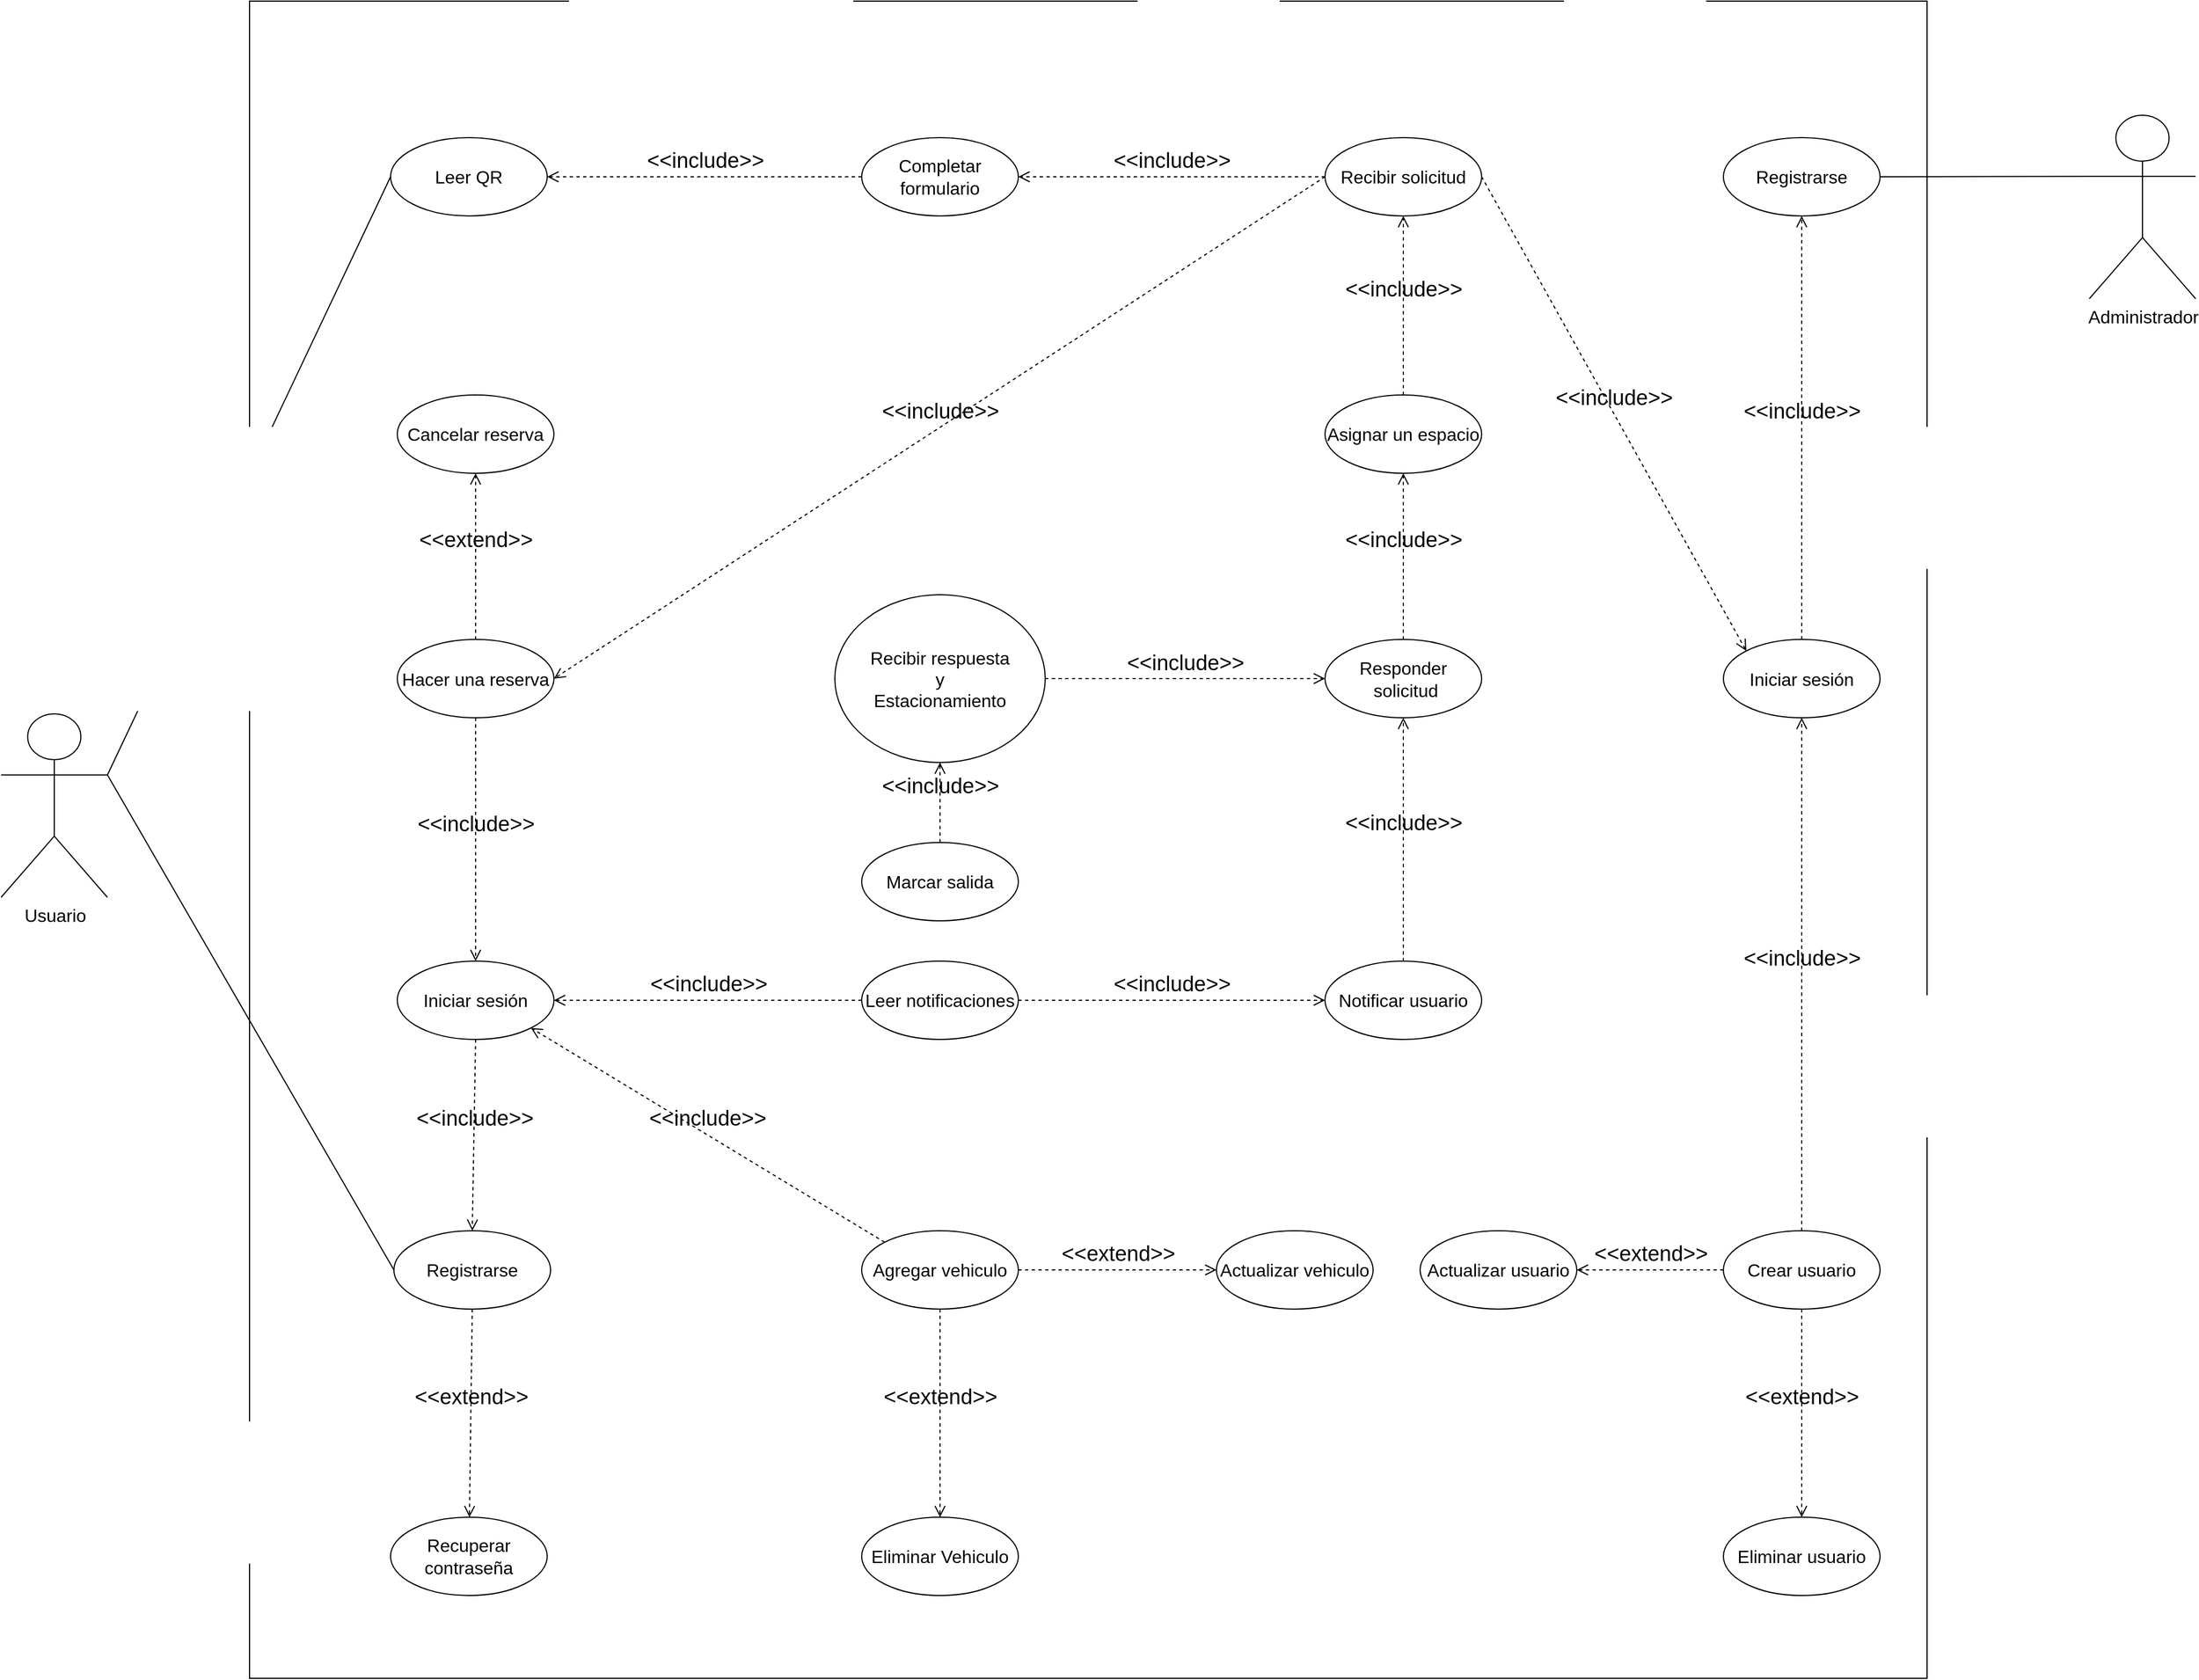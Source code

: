 <mxfile version="21.6.8" type="device">
  <diagram name="Page-1" id="sCGw7phK-zgB-_2abvo_">
    <mxGraphModel dx="3356" dy="2007" grid="0" gridSize="10" guides="1" tooltips="1" connect="1" arrows="1" fold="1" page="0" pageScale="1" pageWidth="850" pageHeight="1100" math="0" shadow="0">
      <root>
        <mxCell id="0" />
        <mxCell id="1" parent="0" />
        <mxCell id="3r9I_HskYK1-sV6CzDRx-7" value="" style="whiteSpace=wrap;html=1;aspect=fixed;fontSize=16;rotation=-90;" parent="1" vertex="1">
          <mxGeometry x="-394" y="-178" width="1499" height="1499" as="geometry" />
        </mxCell>
        <mxCell id="3r9I_HskYK1-sV6CzDRx-1" value="Usuario" style="shape=umlActor;verticalLabelPosition=bottom;verticalAlign=top;html=1;outlineConnect=0;fontSize=16;" parent="1" vertex="1">
          <mxGeometry x="-616" y="459" width="95" height="164" as="geometry" />
        </mxCell>
        <mxCell id="3r9I_HskYK1-sV6CzDRx-10" value="Iniciar sesión" style="ellipse;whiteSpace=wrap;html=1;fontSize=16;" parent="1" vertex="1">
          <mxGeometry x="-262" y="680" width="140" height="70" as="geometry" />
        </mxCell>
        <mxCell id="Sdun9n4tAFQy5fJug8Cu-10" style="edgeStyle=none;curved=1;rounded=0;orthogonalLoop=1;jettySize=auto;html=1;exitX=0;exitY=0.5;exitDx=0;exitDy=0;entryX=1;entryY=0.333;entryDx=0;entryDy=0;entryPerimeter=0;fontSize=12;startSize=8;endSize=8;endArrow=none;endFill=0;" parent="1" source="3r9I_HskYK1-sV6CzDRx-12" target="3r9I_HskYK1-sV6CzDRx-1" edge="1">
          <mxGeometry relative="1" as="geometry">
            <mxPoint x="-595" y="443.667" as="targetPoint" />
          </mxGeometry>
        </mxCell>
        <mxCell id="3r9I_HskYK1-sV6CzDRx-12" value="Registrarse" style="ellipse;whiteSpace=wrap;html=1;fontSize=16;" parent="1" vertex="1">
          <mxGeometry x="-265" y="921" width="140" height="70" as="geometry" />
        </mxCell>
        <mxCell id="3r9I_HskYK1-sV6CzDRx-13" value="Completar formulario" style="ellipse;whiteSpace=wrap;html=1;fontSize=16;" parent="1" vertex="1">
          <mxGeometry x="153" y="-56" width="140" height="70" as="geometry" />
        </mxCell>
        <mxCell id="3r9I_HskYK1-sV6CzDRx-14" value="Cancelar reserva" style="ellipse;whiteSpace=wrap;html=1;fontSize=16;" parent="1" vertex="1">
          <mxGeometry x="-262" y="174" width="140" height="70" as="geometry" />
        </mxCell>
        <mxCell id="3r9I_HskYK1-sV6CzDRx-15" value="Marcar salida" style="ellipse;whiteSpace=wrap;html=1;fontSize=16;" parent="1" vertex="1">
          <mxGeometry x="153" y="574" width="140" height="70" as="geometry" />
        </mxCell>
        <mxCell id="Sdun9n4tAFQy5fJug8Cu-1" value="Responder&lt;br&gt;&amp;nbsp;solicitud" style="ellipse;whiteSpace=wrap;html=1;fontSize=16;" parent="1" vertex="1">
          <mxGeometry x="567" y="392.5" width="140" height="70" as="geometry" />
        </mxCell>
        <mxCell id="Sdun9n4tAFQy5fJug8Cu-2" value="Asignar un espacio" style="ellipse;whiteSpace=wrap;html=1;fontSize=16;" parent="1" vertex="1">
          <mxGeometry x="567" y="174" width="140" height="70" as="geometry" />
        </mxCell>
        <mxCell id="Sdun9n4tAFQy5fJug8Cu-11" style="edgeStyle=none;curved=1;rounded=0;orthogonalLoop=1;jettySize=auto;html=1;exitX=0;exitY=0.5;exitDx=0;exitDy=0;fontSize=12;startSize=8;endSize=8;endArrow=none;endFill=0;entryX=1;entryY=0.333;entryDx=0;entryDy=0;entryPerimeter=0;" parent="1" source="Sdun9n4tAFQy5fJug8Cu-7" target="3r9I_HskYK1-sV6CzDRx-1" edge="1">
          <mxGeometry relative="1" as="geometry">
            <mxPoint x="-595" y="443.667" as="targetPoint" />
          </mxGeometry>
        </mxCell>
        <mxCell id="Sdun9n4tAFQy5fJug8Cu-7" value="Leer QR" style="ellipse;whiteSpace=wrap;html=1;fontSize=16;" parent="1" vertex="1">
          <mxGeometry x="-268" y="-56" width="140" height="70" as="geometry" />
        </mxCell>
        <mxCell id="Sdun9n4tAFQy5fJug8Cu-18" value="Actualizar vehiculo" style="ellipse;whiteSpace=wrap;html=1;fontSize=16;" parent="1" vertex="1">
          <mxGeometry x="470" y="921" width="140" height="70" as="geometry" />
        </mxCell>
        <mxCell id="Sdun9n4tAFQy5fJug8Cu-19" value="Agregar vehiculo" style="ellipse;whiteSpace=wrap;html=1;fontSize=16;" parent="1" vertex="1">
          <mxGeometry x="153" y="921" width="140" height="70" as="geometry" />
        </mxCell>
        <mxCell id="Sdun9n4tAFQy5fJug8Cu-20" value="Eliminar Vehiculo" style="ellipse;whiteSpace=wrap;html=1;fontSize=16;" parent="1" vertex="1">
          <mxGeometry x="153" y="1177" width="140" height="70" as="geometry" />
        </mxCell>
        <mxCell id="Sdun9n4tAFQy5fJug8Cu-21" value="Hacer una reserva" style="ellipse;whiteSpace=wrap;html=1;fontSize=16;" parent="1" vertex="1">
          <mxGeometry x="-262" y="392.5" width="140" height="70" as="geometry" />
        </mxCell>
        <mxCell id="Sdun9n4tAFQy5fJug8Cu-29" value="Recibir respuesta&lt;br&gt;y&lt;br&gt;Estacionamiento" style="ellipse;whiteSpace=wrap;html=1;fontSize=16;" parent="1" vertex="1">
          <mxGeometry x="129" y="352.5" width="188" height="150" as="geometry" />
        </mxCell>
        <mxCell id="Sdun9n4tAFQy5fJug8Cu-36" value="Recibir solicitud" style="ellipse;whiteSpace=wrap;html=1;fontSize=16;" parent="1" vertex="1">
          <mxGeometry x="567" y="-56" width="140" height="70" as="geometry" />
        </mxCell>
        <mxCell id="Eo5A3t7CTS06iUuFmu2q-1" value="Notificar usuario" style="ellipse;whiteSpace=wrap;html=1;fontSize=16;" parent="1" vertex="1">
          <mxGeometry x="567" y="680" width="140" height="70" as="geometry" />
        </mxCell>
        <mxCell id="Eo5A3t7CTS06iUuFmu2q-4" value="Leer notificaciones" style="ellipse;whiteSpace=wrap;html=1;fontSize=16;" parent="1" vertex="1">
          <mxGeometry x="153" y="680" width="140" height="70" as="geometry" />
        </mxCell>
        <mxCell id="4u-c6tjxkzKbfbHlgSew-14" value="Iniciar sesión" style="ellipse;whiteSpace=wrap;html=1;fontSize=16;" parent="1" vertex="1">
          <mxGeometry x="923" y="392.5" width="140" height="70" as="geometry" />
        </mxCell>
        <mxCell id="4u-c6tjxkzKbfbHlgSew-15" value="Registrarse" style="ellipse;whiteSpace=wrap;html=1;fontSize=16;" parent="1" vertex="1">
          <mxGeometry x="923" y="-56" width="140" height="70" as="geometry" />
        </mxCell>
        <mxCell id="4u-c6tjxkzKbfbHlgSew-16" value="Recuperar contraseña" style="ellipse;whiteSpace=wrap;html=1;fontSize=16;" parent="1" vertex="1">
          <mxGeometry x="-268" y="1177" width="140" height="70" as="geometry" />
        </mxCell>
        <mxCell id="4u-c6tjxkzKbfbHlgSew-45" style="edgeStyle=none;curved=1;rounded=0;orthogonalLoop=1;jettySize=auto;html=1;exitX=0;exitY=0.333;exitDx=0;exitDy=0;exitPerimeter=0;entryX=1;entryY=0.5;entryDx=0;entryDy=0;fontSize=12;startSize=8;endSize=8;endArrow=none;endFill=0;" parent="1" source="4u-c6tjxkzKbfbHlgSew-42" target="4u-c6tjxkzKbfbHlgSew-15" edge="1">
          <mxGeometry relative="1" as="geometry" />
        </mxCell>
        <mxCell id="4u-c6tjxkzKbfbHlgSew-42" value="Administrador" style="shape=umlActor;verticalLabelPosition=bottom;verticalAlign=top;html=1;outlineConnect=0;fontSize=16;" parent="1" vertex="1">
          <mxGeometry x="1250" y="-76" width="95" height="164" as="geometry" />
        </mxCell>
        <mxCell id="4u-c6tjxkzKbfbHlgSew-46" value="Actualizar usuario" style="ellipse;whiteSpace=wrap;html=1;fontSize=16;" parent="1" vertex="1">
          <mxGeometry x="652" y="921" width="140" height="70" as="geometry" />
        </mxCell>
        <mxCell id="4u-c6tjxkzKbfbHlgSew-49" value="Crear usuario" style="ellipse;whiteSpace=wrap;html=1;fontSize=16;" parent="1" vertex="1">
          <mxGeometry x="923" y="921" width="140" height="70" as="geometry" />
        </mxCell>
        <mxCell id="4u-c6tjxkzKbfbHlgSew-50" value="Eliminar usuario" style="ellipse;whiteSpace=wrap;html=1;fontSize=16;" parent="1" vertex="1">
          <mxGeometry x="923" y="1177" width="140" height="70" as="geometry" />
        </mxCell>
        <mxCell id="4u-c6tjxkzKbfbHlgSew-54" value="&lt;font style=&quot;font-size: 19px;&quot;&gt;&amp;lt;&amp;lt;include&amp;gt;&amp;gt;&lt;/font&gt;" style="endArrow=open;startArrow=none;endFill=0;startFill=0;endSize=8;html=1;verticalAlign=bottom;dashed=1;labelBackgroundColor=none;rounded=0;fontSize=12;curved=1;exitX=0.5;exitY=1;exitDx=0;exitDy=0;entryX=0.5;entryY=0;entryDx=0;entryDy=0;" parent="1" source="3r9I_HskYK1-sV6CzDRx-10" target="3r9I_HskYK1-sV6CzDRx-12" edge="1">
          <mxGeometry width="160" relative="1" as="geometry">
            <mxPoint x="-165" y="896" as="sourcePoint" />
            <mxPoint x="-5" y="896" as="targetPoint" />
          </mxGeometry>
        </mxCell>
        <mxCell id="4u-c6tjxkzKbfbHlgSew-55" value="&lt;font style=&quot;font-size: 19px;&quot;&gt;&amp;lt;&amp;lt;include&amp;gt;&amp;gt;&lt;/font&gt;" style="endArrow=open;startArrow=none;endFill=0;startFill=0;endSize=8;html=1;verticalAlign=bottom;dashed=1;labelBackgroundColor=none;rounded=0;fontSize=12;curved=1;exitX=0.5;exitY=1;exitDx=0;exitDy=0;entryX=0.5;entryY=0;entryDx=0;entryDy=0;" parent="1" source="Sdun9n4tAFQy5fJug8Cu-21" target="3r9I_HskYK1-sV6CzDRx-10" edge="1">
          <mxGeometry width="160" relative="1" as="geometry">
            <mxPoint x="-182" y="760" as="sourcePoint" />
            <mxPoint x="-185" y="1089" as="targetPoint" />
          </mxGeometry>
        </mxCell>
        <mxCell id="4u-c6tjxkzKbfbHlgSew-56" value="&lt;font style=&quot;font-size: 19px;&quot;&gt;&amp;lt;&amp;lt;include&amp;gt;&amp;gt;&lt;/font&gt;" style="endArrow=open;startArrow=none;endFill=0;startFill=0;endSize=8;html=1;verticalAlign=bottom;dashed=1;labelBackgroundColor=none;rounded=0;fontSize=12;curved=1;exitX=0;exitY=0;exitDx=0;exitDy=0;entryX=1;entryY=1;entryDx=0;entryDy=0;" parent="1" source="Sdun9n4tAFQy5fJug8Cu-19" target="3r9I_HskYK1-sV6CzDRx-10" edge="1">
          <mxGeometry width="160" relative="1" as="geometry">
            <mxPoint x="-172" y="770" as="sourcePoint" />
            <mxPoint x="-175" y="1099" as="targetPoint" />
          </mxGeometry>
        </mxCell>
        <mxCell id="4u-c6tjxkzKbfbHlgSew-57" value="&lt;font style=&quot;font-size: 19px;&quot;&gt;&amp;lt;&amp;lt;include&amp;gt;&amp;gt;&lt;/font&gt;" style="endArrow=open;startArrow=none;endFill=0;startFill=0;endSize=8;html=1;verticalAlign=bottom;dashed=1;labelBackgroundColor=none;rounded=0;fontSize=12;curved=1;exitX=0;exitY=0.5;exitDx=0;exitDy=0;entryX=1;entryY=0.5;entryDx=0;entryDy=0;" parent="1" source="Eo5A3t7CTS06iUuFmu2q-4" target="3r9I_HskYK1-sV6CzDRx-10" edge="1">
          <mxGeometry width="160" relative="1" as="geometry">
            <mxPoint x="-162" y="780" as="sourcePoint" />
            <mxPoint x="-165" y="1109" as="targetPoint" />
          </mxGeometry>
        </mxCell>
        <mxCell id="4u-c6tjxkzKbfbHlgSew-58" value="&lt;font style=&quot;font-size: 19px;&quot;&gt;&amp;lt;&amp;lt;include&amp;gt;&amp;gt;&lt;/font&gt;" style="endArrow=open;startArrow=none;endFill=0;startFill=0;endSize=8;html=1;verticalAlign=bottom;dashed=1;labelBackgroundColor=none;rounded=0;fontSize=12;curved=1;exitX=1;exitY=0.5;exitDx=0;exitDy=0;entryX=0;entryY=0.5;entryDx=0;entryDy=0;" parent="1" source="Eo5A3t7CTS06iUuFmu2q-4" target="Eo5A3t7CTS06iUuFmu2q-1" edge="1">
          <mxGeometry width="160" relative="1" as="geometry">
            <mxPoint x="-152" y="790" as="sourcePoint" />
            <mxPoint x="-155" y="1119" as="targetPoint" />
          </mxGeometry>
        </mxCell>
        <mxCell id="4u-c6tjxkzKbfbHlgSew-59" value="&lt;font style=&quot;font-size: 19px;&quot;&gt;&amp;lt;&amp;lt;include&amp;gt;&amp;gt;&lt;/font&gt;" style="endArrow=open;startArrow=none;endFill=0;startFill=0;endSize=8;html=1;verticalAlign=bottom;dashed=1;labelBackgroundColor=none;rounded=0;fontSize=12;curved=1;exitX=0.5;exitY=0;exitDx=0;exitDy=0;entryX=0.5;entryY=1;entryDx=0;entryDy=0;" parent="1" source="Eo5A3t7CTS06iUuFmu2q-1" target="Sdun9n4tAFQy5fJug8Cu-1" edge="1">
          <mxGeometry width="160" relative="1" as="geometry">
            <mxPoint x="-142" y="800" as="sourcePoint" />
            <mxPoint x="-145" y="1129" as="targetPoint" />
          </mxGeometry>
        </mxCell>
        <mxCell id="4u-c6tjxkzKbfbHlgSew-60" value="&lt;font style=&quot;font-size: 19px;&quot;&gt;&amp;lt;&amp;lt;include&amp;gt;&amp;gt;&lt;/font&gt;" style="endArrow=open;startArrow=none;endFill=0;startFill=0;endSize=8;html=1;verticalAlign=bottom;dashed=1;labelBackgroundColor=none;rounded=0;fontSize=12;curved=1;exitX=1;exitY=0.5;exitDx=0;exitDy=0;entryX=0;entryY=0.5;entryDx=0;entryDy=0;" parent="1" source="Sdun9n4tAFQy5fJug8Cu-29" target="Sdun9n4tAFQy5fJug8Cu-1" edge="1">
          <mxGeometry width="160" relative="1" as="geometry">
            <mxPoint x="393" y="418" as="sourcePoint" />
            <mxPoint x="390" y="747" as="targetPoint" />
          </mxGeometry>
        </mxCell>
        <mxCell id="4u-c6tjxkzKbfbHlgSew-61" value="&lt;font style=&quot;font-size: 19px;&quot;&gt;&amp;lt;&amp;lt;include&amp;gt;&amp;gt;&lt;/font&gt;" style="endArrow=open;startArrow=none;endFill=0;startFill=0;endSize=8;html=1;verticalAlign=bottom;dashed=1;labelBackgroundColor=none;rounded=0;fontSize=12;curved=1;exitX=0.5;exitY=0;exitDx=0;exitDy=0;entryX=0.5;entryY=1;entryDx=0;entryDy=0;" parent="1" source="Sdun9n4tAFQy5fJug8Cu-1" target="Sdun9n4tAFQy5fJug8Cu-2" edge="1">
          <mxGeometry width="160" relative="1" as="geometry">
            <mxPoint x="-122" y="820" as="sourcePoint" />
            <mxPoint x="-125" y="1149" as="targetPoint" />
          </mxGeometry>
        </mxCell>
        <mxCell id="4u-c6tjxkzKbfbHlgSew-62" value="&lt;font style=&quot;font-size: 19px;&quot;&gt;&amp;lt;&amp;lt;include&amp;gt;&amp;gt;&lt;/font&gt;" style="endArrow=open;startArrow=none;endFill=0;startFill=0;endSize=8;html=1;verticalAlign=bottom;dashed=1;labelBackgroundColor=none;rounded=0;fontSize=12;curved=1;exitX=0.5;exitY=0;exitDx=0;exitDy=0;entryX=0.5;entryY=1;entryDx=0;entryDy=0;" parent="1" source="Sdun9n4tAFQy5fJug8Cu-2" target="Sdun9n4tAFQy5fJug8Cu-36" edge="1">
          <mxGeometry width="160" relative="1" as="geometry">
            <mxPoint x="-112" y="830" as="sourcePoint" />
            <mxPoint x="-115" y="1159" as="targetPoint" />
          </mxGeometry>
        </mxCell>
        <mxCell id="4u-c6tjxkzKbfbHlgSew-63" value="&lt;font style=&quot;font-size: 19px;&quot;&gt;&amp;lt;&amp;lt;include&amp;gt;&amp;gt;&lt;/font&gt;" style="endArrow=open;startArrow=none;endFill=0;startFill=0;endSize=8;html=1;verticalAlign=bottom;dashed=1;labelBackgroundColor=none;rounded=0;fontSize=12;curved=1;exitX=1;exitY=0.5;exitDx=0;exitDy=0;entryX=0;entryY=0;entryDx=0;entryDy=0;" parent="1" source="Sdun9n4tAFQy5fJug8Cu-36" target="4u-c6tjxkzKbfbHlgSew-14" edge="1">
          <mxGeometry width="160" relative="1" as="geometry">
            <mxPoint x="-57" y="840" as="sourcePoint" />
            <mxPoint x="-60" y="1169" as="targetPoint" />
          </mxGeometry>
        </mxCell>
        <mxCell id="4u-c6tjxkzKbfbHlgSew-64" value="&lt;font style=&quot;font-size: 19px;&quot;&gt;&amp;lt;&amp;lt;include&amp;gt;&amp;gt;&lt;/font&gt;" style="endArrow=open;startArrow=none;endFill=0;startFill=0;endSize=8;html=1;verticalAlign=bottom;dashed=1;labelBackgroundColor=none;rounded=0;fontSize=12;curved=1;exitX=0;exitY=0.5;exitDx=0;exitDy=0;entryX=1;entryY=0.5;entryDx=0;entryDy=0;" parent="1" source="Sdun9n4tAFQy5fJug8Cu-36" target="3r9I_HskYK1-sV6CzDRx-13" edge="1">
          <mxGeometry width="160" relative="1" as="geometry">
            <mxPoint x="-92" y="850" as="sourcePoint" />
            <mxPoint x="-95" y="1179" as="targetPoint" />
          </mxGeometry>
        </mxCell>
        <mxCell id="4u-c6tjxkzKbfbHlgSew-65" value="&lt;font style=&quot;font-size: 19px;&quot;&gt;&amp;lt;&amp;lt;include&amp;gt;&amp;gt;&lt;/font&gt;" style="endArrow=open;startArrow=none;endFill=0;startFill=0;endSize=8;html=1;verticalAlign=bottom;dashed=1;labelBackgroundColor=none;rounded=0;fontSize=12;curved=1;exitX=0;exitY=0.5;exitDx=0;exitDy=0;entryX=1;entryY=0.5;entryDx=0;entryDy=0;" parent="1" source="3r9I_HskYK1-sV6CzDRx-13" target="Sdun9n4tAFQy5fJug8Cu-7" edge="1">
          <mxGeometry width="160" relative="1" as="geometry">
            <mxPoint x="-82" y="860" as="sourcePoint" />
            <mxPoint x="-85" y="1189" as="targetPoint" />
          </mxGeometry>
        </mxCell>
        <mxCell id="4u-c6tjxkzKbfbHlgSew-66" value="&lt;font style=&quot;font-size: 19px;&quot;&gt;&amp;lt;&amp;lt;include&amp;gt;&amp;gt;&lt;/font&gt;" style="endArrow=open;startArrow=none;endFill=0;startFill=0;endSize=8;html=1;verticalAlign=bottom;dashed=1;labelBackgroundColor=none;rounded=0;fontSize=12;curved=1;exitX=0;exitY=0.5;exitDx=0;exitDy=0;entryX=1;entryY=0.5;entryDx=0;entryDy=0;" parent="1" source="Sdun9n4tAFQy5fJug8Cu-36" target="Sdun9n4tAFQy5fJug8Cu-21" edge="1">
          <mxGeometry width="160" relative="1" as="geometry">
            <mxPoint x="-72" y="870" as="sourcePoint" />
            <mxPoint x="-75" y="1199" as="targetPoint" />
          </mxGeometry>
        </mxCell>
        <mxCell id="4u-c6tjxkzKbfbHlgSew-67" value="&lt;font style=&quot;font-size: 19px;&quot;&gt;&amp;lt;&amp;lt;include&amp;gt;&amp;gt;&lt;/font&gt;" style="endArrow=open;startArrow=none;endFill=0;startFill=0;endSize=8;html=1;verticalAlign=bottom;dashed=1;labelBackgroundColor=none;rounded=0;fontSize=12;curved=1;exitX=0.5;exitY=0;exitDx=0;exitDy=0;entryX=0.5;entryY=1;entryDx=0;entryDy=0;" parent="1" source="4u-c6tjxkzKbfbHlgSew-49" target="4u-c6tjxkzKbfbHlgSew-14" edge="1">
          <mxGeometry width="160" relative="1" as="geometry">
            <mxPoint x="33" y="872" as="sourcePoint" />
            <mxPoint x="30" y="1201" as="targetPoint" />
          </mxGeometry>
        </mxCell>
        <mxCell id="4u-c6tjxkzKbfbHlgSew-68" value="&lt;font style=&quot;font-size: 19px;&quot;&gt;&amp;lt;&amp;lt;include&amp;gt;&amp;gt;&lt;/font&gt;" style="endArrow=open;startArrow=none;endFill=0;startFill=0;endSize=8;html=1;verticalAlign=bottom;dashed=1;labelBackgroundColor=none;rounded=0;fontSize=12;curved=1;exitX=0.5;exitY=0;exitDx=0;exitDy=0;entryX=0.5;entryY=1;entryDx=0;entryDy=0;" parent="1" source="4u-c6tjxkzKbfbHlgSew-14" target="4u-c6tjxkzKbfbHlgSew-15" edge="1">
          <mxGeometry width="160" relative="1" as="geometry">
            <mxPoint x="43" y="882" as="sourcePoint" />
            <mxPoint x="40" y="1211" as="targetPoint" />
          </mxGeometry>
        </mxCell>
        <mxCell id="4u-c6tjxkzKbfbHlgSew-69" value="&lt;font style=&quot;font-size: 19px;&quot;&gt;&amp;lt;&amp;lt;extend&amp;gt;&amp;gt;&lt;/font&gt;" style="endArrow=open;startArrow=none;endFill=0;startFill=0;endSize=8;html=1;verticalAlign=bottom;dashed=1;labelBackgroundColor=none;rounded=0;fontSize=12;curved=1;exitX=0.5;exitY=1;exitDx=0;exitDy=0;" parent="1" source="3r9I_HskYK1-sV6CzDRx-12" target="4u-c6tjxkzKbfbHlgSew-16" edge="1">
          <mxGeometry width="160" relative="1" as="geometry">
            <mxPoint x="-42" y="900" as="sourcePoint" />
            <mxPoint x="-201" y="1182" as="targetPoint" />
          </mxGeometry>
        </mxCell>
        <mxCell id="4u-c6tjxkzKbfbHlgSew-71" value="&lt;font style=&quot;font-size: 19px;&quot;&gt;&amp;lt;&amp;lt;extend&amp;gt;&amp;gt;&lt;/font&gt;" style="endArrow=open;startArrow=none;endFill=0;startFill=0;endSize=8;html=1;verticalAlign=bottom;dashed=1;labelBackgroundColor=none;rounded=0;fontSize=12;curved=1;exitX=0.5;exitY=1;exitDx=0;exitDy=0;entryX=0.5;entryY=0;entryDx=0;entryDy=0;" parent="1" source="Sdun9n4tAFQy5fJug8Cu-19" target="Sdun9n4tAFQy5fJug8Cu-20" edge="1">
          <mxGeometry width="160" relative="1" as="geometry">
            <mxPoint x="-115" y="1124" as="sourcePoint" />
            <mxPoint x="-1" y="1124" as="targetPoint" />
          </mxGeometry>
        </mxCell>
        <mxCell id="4u-c6tjxkzKbfbHlgSew-72" value="&lt;font style=&quot;font-size: 19px;&quot;&gt;&amp;lt;&amp;lt;extend&amp;gt;&amp;gt;&lt;/font&gt;" style="endArrow=open;startArrow=none;endFill=0;startFill=0;endSize=8;html=1;verticalAlign=bottom;dashed=1;labelBackgroundColor=none;rounded=0;fontSize=12;curved=1;exitX=1;exitY=0.5;exitDx=0;exitDy=0;entryX=0;entryY=0.5;entryDx=0;entryDy=0;" parent="1" source="Sdun9n4tAFQy5fJug8Cu-19" target="Sdun9n4tAFQy5fJug8Cu-18" edge="1">
          <mxGeometry width="160" relative="1" as="geometry">
            <mxPoint x="-105" y="1134" as="sourcePoint" />
            <mxPoint x="9" y="1134" as="targetPoint" />
          </mxGeometry>
        </mxCell>
        <mxCell id="4u-c6tjxkzKbfbHlgSew-73" value="&lt;font style=&quot;font-size: 19px;&quot;&gt;&amp;lt;&amp;lt;extend&amp;gt;&amp;gt;&lt;/font&gt;" style="endArrow=open;startArrow=none;endFill=0;startFill=0;endSize=8;html=1;verticalAlign=bottom;dashed=1;labelBackgroundColor=none;rounded=0;fontSize=12;curved=1;exitX=0;exitY=0.5;exitDx=0;exitDy=0;entryX=1;entryY=0.5;entryDx=0;entryDy=0;" parent="1" source="4u-c6tjxkzKbfbHlgSew-49" target="4u-c6tjxkzKbfbHlgSew-46" edge="1">
          <mxGeometry width="160" relative="1" as="geometry">
            <mxPoint x="-50" y="1144" as="sourcePoint" />
            <mxPoint x="64" y="1144" as="targetPoint" />
          </mxGeometry>
        </mxCell>
        <mxCell id="4u-c6tjxkzKbfbHlgSew-75" value="&lt;font style=&quot;font-size: 19px;&quot;&gt;&amp;lt;&amp;lt;extend&amp;gt;&amp;gt;&lt;/font&gt;" style="endArrow=open;startArrow=none;endFill=0;startFill=0;endSize=8;html=1;verticalAlign=bottom;dashed=1;labelBackgroundColor=none;rounded=0;fontSize=12;curved=1;exitX=0.5;exitY=1;exitDx=0;exitDy=0;" parent="1" source="4u-c6tjxkzKbfbHlgSew-49" target="4u-c6tjxkzKbfbHlgSew-50" edge="1">
          <mxGeometry width="160" relative="1" as="geometry">
            <mxPoint x="-40" y="1154" as="sourcePoint" />
            <mxPoint x="74" y="1154" as="targetPoint" />
          </mxGeometry>
        </mxCell>
        <mxCell id="4u-c6tjxkzKbfbHlgSew-76" style="edgeStyle=none;curved=1;rounded=0;orthogonalLoop=1;jettySize=auto;html=1;exitX=0.5;exitY=1;exitDx=0;exitDy=0;fontSize=12;startSize=8;endSize=8;" parent="1" source="Sdun9n4tAFQy5fJug8Cu-18" target="Sdun9n4tAFQy5fJug8Cu-18" edge="1">
          <mxGeometry relative="1" as="geometry" />
        </mxCell>
        <mxCell id="4u-c6tjxkzKbfbHlgSew-77" value="&lt;font style=&quot;font-size: 19px;&quot;&gt;&amp;lt;&amp;lt;include&amp;gt;&amp;gt;&lt;/font&gt;" style="endArrow=open;startArrow=none;endFill=0;startFill=0;endSize=8;html=1;verticalAlign=bottom;dashed=1;labelBackgroundColor=none;rounded=0;fontSize=12;curved=1;exitX=0.5;exitY=0;exitDx=0;exitDy=0;entryX=0.5;entryY=1;entryDx=0;entryDy=0;" parent="1" source="3r9I_HskYK1-sV6CzDRx-15" target="Sdun9n4tAFQy5fJug8Cu-29" edge="1">
          <mxGeometry width="160" relative="1" as="geometry">
            <mxPoint x="647" y="690" as="sourcePoint" />
            <mxPoint x="647" y="473" as="targetPoint" />
          </mxGeometry>
        </mxCell>
        <mxCell id="4u-c6tjxkzKbfbHlgSew-78" value="&lt;font style=&quot;font-size: 19px;&quot;&gt;&amp;lt;&amp;lt;extend&amp;gt;&amp;gt;&lt;/font&gt;" style="endArrow=open;startArrow=none;endFill=0;startFill=0;endSize=8;html=1;verticalAlign=bottom;dashed=1;labelBackgroundColor=none;rounded=0;fontSize=12;curved=1;exitX=0.5;exitY=0;exitDx=0;exitDy=0;entryX=0.5;entryY=1;entryDx=0;entryDy=0;" parent="1" source="Sdun9n4tAFQy5fJug8Cu-21" target="3r9I_HskYK1-sV6CzDRx-14" edge="1">
          <mxGeometry width="160" relative="1" as="geometry">
            <mxPoint x="233" y="1001" as="sourcePoint" />
            <mxPoint x="233" y="1187" as="targetPoint" />
          </mxGeometry>
        </mxCell>
      </root>
    </mxGraphModel>
  </diagram>
</mxfile>
